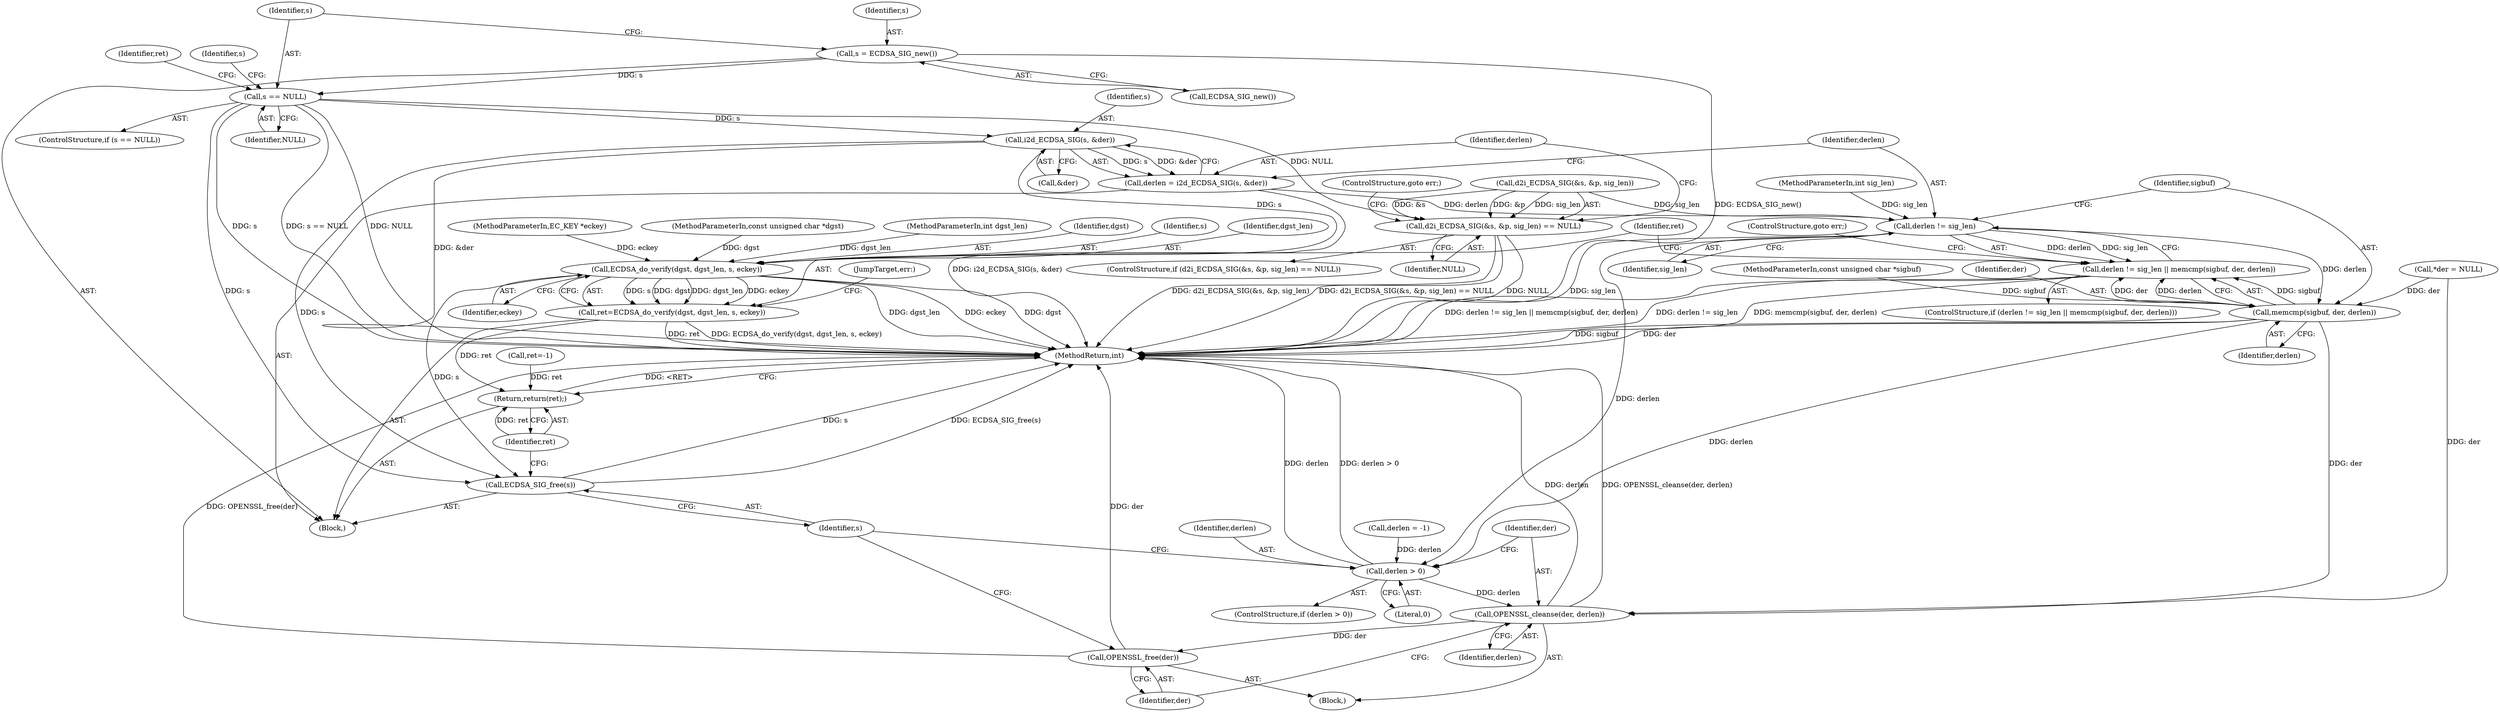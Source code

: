digraph "0_openssl_684400ce192dac51df3d3e92b61830a6ef90be3e_1@pointer" {
"1000128" [label="(Call,s = ECDSA_SIG_new())"];
"1000132" [label="(Call,s == NULL)"];
"1000138" [label="(Call,d2i_ECDSA_SIG(&s, &p, sig_len) == NULL)"];
"1000149" [label="(Call,i2d_ECDSA_SIG(s, &der))"];
"1000147" [label="(Call,derlen = i2d_ECDSA_SIG(s, &der))"];
"1000155" [label="(Call,derlen != sig_len)"];
"1000154" [label="(Call,derlen != sig_len || memcmp(sigbuf, der, derlen))"];
"1000158" [label="(Call,memcmp(sigbuf, der, derlen))"];
"1000172" [label="(Call,derlen > 0)"];
"1000176" [label="(Call,OPENSSL_cleanse(der, derlen))"];
"1000179" [label="(Call,OPENSSL_free(der))"];
"1000165" [label="(Call,ECDSA_do_verify(dgst, dgst_len, s, eckey))"];
"1000163" [label="(Call,ret=ECDSA_do_verify(dgst, dgst_len, s, eckey))"];
"1000183" [label="(Return,return(ret);)"];
"1000181" [label="(Call,ECDSA_SIG_free(s))"];
"1000183" [label="(Return,return(ret);)"];
"1000130" [label="(Call,ECDSA_SIG_new())"];
"1000129" [label="(Identifier,s)"];
"1000149" [label="(Call,i2d_ECDSA_SIG(s, &der))"];
"1000139" [label="(Call,d2i_ECDSA_SIG(&s, &p, sig_len))"];
"1000158" [label="(Call,memcmp(sigbuf, der, derlen))"];
"1000161" [label="(Identifier,derlen)"];
"1000119" [label="(Call,derlen = -1)"];
"1000175" [label="(Block,)"];
"1000170" [label="(JumpTarget,err:)"];
"1000165" [label="(Call,ECDSA_do_verify(dgst, dgst_len, s, eckey))"];
"1000163" [label="(Call,ret=ECDSA_do_verify(dgst, dgst_len, s, eckey))"];
"1000169" [label="(Identifier,eckey)"];
"1000160" [label="(Identifier,der)"];
"1000106" [label="(MethodParameterIn,int sig_len)"];
"1000159" [label="(Identifier,sigbuf)"];
"1000172" [label="(Call,derlen > 0)"];
"1000162" [label="(ControlStructure,goto err;)"];
"1000105" [label="(MethodParameterIn,const unsigned char *sigbuf)"];
"1000132" [label="(Call,s == NULL)"];
"1000156" [label="(Identifier,derlen)"];
"1000167" [label="(Identifier,dgst_len)"];
"1000157" [label="(Identifier,sig_len)"];
"1000180" [label="(Identifier,der)"];
"1000103" [label="(MethodParameterIn,const unsigned char *dgst)"];
"1000108" [label="(Block,)"];
"1000134" [label="(Identifier,NULL)"];
"1000115" [label="(Call,*der = NULL)"];
"1000171" [label="(ControlStructure,if (derlen > 0))"];
"1000155" [label="(Call,derlen != sig_len)"];
"1000173" [label="(Identifier,derlen)"];
"1000104" [label="(MethodParameterIn,int dgst_len)"];
"1000153" [label="(ControlStructure,if (derlen != sig_len || memcmp(sigbuf, der, derlen)))"];
"1000147" [label="(Call,derlen = i2d_ECDSA_SIG(s, &der))"];
"1000185" [label="(MethodReturn,int)"];
"1000141" [label="(Identifier,s)"];
"1000176" [label="(Call,OPENSSL_cleanse(der, derlen))"];
"1000174" [label="(Literal,0)"];
"1000150" [label="(Identifier,s)"];
"1000181" [label="(Call,ECDSA_SIG_free(s))"];
"1000166" [label="(Identifier,dgst)"];
"1000168" [label="(Identifier,s)"];
"1000128" [label="(Call,s = ECDSA_SIG_new())"];
"1000136" [label="(Identifier,ret)"];
"1000124" [label="(Call,ret=-1)"];
"1000133" [label="(Identifier,s)"];
"1000107" [label="(MethodParameterIn,EC_KEY *eckey)"];
"1000184" [label="(Identifier,ret)"];
"1000178" [label="(Identifier,derlen)"];
"1000177" [label="(Identifier,der)"];
"1000138" [label="(Call,d2i_ECDSA_SIG(&s, &p, sig_len) == NULL)"];
"1000164" [label="(Identifier,ret)"];
"1000131" [label="(ControlStructure,if (s == NULL))"];
"1000182" [label="(Identifier,s)"];
"1000179" [label="(Call,OPENSSL_free(der))"];
"1000137" [label="(ControlStructure,if (d2i_ECDSA_SIG(&s, &p, sig_len) == NULL))"];
"1000146" [label="(ControlStructure,goto err;)"];
"1000148" [label="(Identifier,derlen)"];
"1000154" [label="(Call,derlen != sig_len || memcmp(sigbuf, der, derlen))"];
"1000145" [label="(Identifier,NULL)"];
"1000151" [label="(Call,&der)"];
"1000128" -> "1000108"  [label="AST: "];
"1000128" -> "1000130"  [label="CFG: "];
"1000129" -> "1000128"  [label="AST: "];
"1000130" -> "1000128"  [label="AST: "];
"1000133" -> "1000128"  [label="CFG: "];
"1000128" -> "1000185"  [label="DDG: ECDSA_SIG_new()"];
"1000128" -> "1000132"  [label="DDG: s"];
"1000132" -> "1000131"  [label="AST: "];
"1000132" -> "1000134"  [label="CFG: "];
"1000133" -> "1000132"  [label="AST: "];
"1000134" -> "1000132"  [label="AST: "];
"1000136" -> "1000132"  [label="CFG: "];
"1000141" -> "1000132"  [label="CFG: "];
"1000132" -> "1000185"  [label="DDG: s == NULL"];
"1000132" -> "1000185"  [label="DDG: NULL"];
"1000132" -> "1000185"  [label="DDG: s"];
"1000132" -> "1000138"  [label="DDG: NULL"];
"1000132" -> "1000149"  [label="DDG: s"];
"1000132" -> "1000181"  [label="DDG: s"];
"1000138" -> "1000137"  [label="AST: "];
"1000138" -> "1000145"  [label="CFG: "];
"1000139" -> "1000138"  [label="AST: "];
"1000145" -> "1000138"  [label="AST: "];
"1000146" -> "1000138"  [label="CFG: "];
"1000148" -> "1000138"  [label="CFG: "];
"1000138" -> "1000185"  [label="DDG: NULL"];
"1000138" -> "1000185"  [label="DDG: d2i_ECDSA_SIG(&s, &p, sig_len)"];
"1000138" -> "1000185"  [label="DDG: d2i_ECDSA_SIG(&s, &p, sig_len) == NULL"];
"1000139" -> "1000138"  [label="DDG: &s"];
"1000139" -> "1000138"  [label="DDG: &p"];
"1000139" -> "1000138"  [label="DDG: sig_len"];
"1000149" -> "1000147"  [label="AST: "];
"1000149" -> "1000151"  [label="CFG: "];
"1000150" -> "1000149"  [label="AST: "];
"1000151" -> "1000149"  [label="AST: "];
"1000147" -> "1000149"  [label="CFG: "];
"1000149" -> "1000185"  [label="DDG: &der"];
"1000149" -> "1000147"  [label="DDG: s"];
"1000149" -> "1000147"  [label="DDG: &der"];
"1000149" -> "1000165"  [label="DDG: s"];
"1000149" -> "1000181"  [label="DDG: s"];
"1000147" -> "1000108"  [label="AST: "];
"1000148" -> "1000147"  [label="AST: "];
"1000156" -> "1000147"  [label="CFG: "];
"1000147" -> "1000185"  [label="DDG: i2d_ECDSA_SIG(s, &der)"];
"1000147" -> "1000155"  [label="DDG: derlen"];
"1000155" -> "1000154"  [label="AST: "];
"1000155" -> "1000157"  [label="CFG: "];
"1000156" -> "1000155"  [label="AST: "];
"1000157" -> "1000155"  [label="AST: "];
"1000159" -> "1000155"  [label="CFG: "];
"1000154" -> "1000155"  [label="CFG: "];
"1000155" -> "1000185"  [label="DDG: sig_len"];
"1000155" -> "1000154"  [label="DDG: derlen"];
"1000155" -> "1000154"  [label="DDG: sig_len"];
"1000139" -> "1000155"  [label="DDG: sig_len"];
"1000106" -> "1000155"  [label="DDG: sig_len"];
"1000155" -> "1000158"  [label="DDG: derlen"];
"1000155" -> "1000172"  [label="DDG: derlen"];
"1000154" -> "1000153"  [label="AST: "];
"1000154" -> "1000158"  [label="CFG: "];
"1000158" -> "1000154"  [label="AST: "];
"1000162" -> "1000154"  [label="CFG: "];
"1000164" -> "1000154"  [label="CFG: "];
"1000154" -> "1000185"  [label="DDG: derlen != sig_len || memcmp(sigbuf, der, derlen)"];
"1000154" -> "1000185"  [label="DDG: derlen != sig_len"];
"1000154" -> "1000185"  [label="DDG: memcmp(sigbuf, der, derlen)"];
"1000158" -> "1000154"  [label="DDG: sigbuf"];
"1000158" -> "1000154"  [label="DDG: der"];
"1000158" -> "1000154"  [label="DDG: derlen"];
"1000158" -> "1000161"  [label="CFG: "];
"1000159" -> "1000158"  [label="AST: "];
"1000160" -> "1000158"  [label="AST: "];
"1000161" -> "1000158"  [label="AST: "];
"1000158" -> "1000185"  [label="DDG: der"];
"1000158" -> "1000185"  [label="DDG: sigbuf"];
"1000105" -> "1000158"  [label="DDG: sigbuf"];
"1000115" -> "1000158"  [label="DDG: der"];
"1000158" -> "1000172"  [label="DDG: derlen"];
"1000158" -> "1000176"  [label="DDG: der"];
"1000172" -> "1000171"  [label="AST: "];
"1000172" -> "1000174"  [label="CFG: "];
"1000173" -> "1000172"  [label="AST: "];
"1000174" -> "1000172"  [label="AST: "];
"1000177" -> "1000172"  [label="CFG: "];
"1000182" -> "1000172"  [label="CFG: "];
"1000172" -> "1000185"  [label="DDG: derlen > 0"];
"1000172" -> "1000185"  [label="DDG: derlen"];
"1000119" -> "1000172"  [label="DDG: derlen"];
"1000172" -> "1000176"  [label="DDG: derlen"];
"1000176" -> "1000175"  [label="AST: "];
"1000176" -> "1000178"  [label="CFG: "];
"1000177" -> "1000176"  [label="AST: "];
"1000178" -> "1000176"  [label="AST: "];
"1000180" -> "1000176"  [label="CFG: "];
"1000176" -> "1000185"  [label="DDG: derlen"];
"1000176" -> "1000185"  [label="DDG: OPENSSL_cleanse(der, derlen)"];
"1000115" -> "1000176"  [label="DDG: der"];
"1000176" -> "1000179"  [label="DDG: der"];
"1000179" -> "1000175"  [label="AST: "];
"1000179" -> "1000180"  [label="CFG: "];
"1000180" -> "1000179"  [label="AST: "];
"1000182" -> "1000179"  [label="CFG: "];
"1000179" -> "1000185"  [label="DDG: OPENSSL_free(der)"];
"1000179" -> "1000185"  [label="DDG: der"];
"1000165" -> "1000163"  [label="AST: "];
"1000165" -> "1000169"  [label="CFG: "];
"1000166" -> "1000165"  [label="AST: "];
"1000167" -> "1000165"  [label="AST: "];
"1000168" -> "1000165"  [label="AST: "];
"1000169" -> "1000165"  [label="AST: "];
"1000163" -> "1000165"  [label="CFG: "];
"1000165" -> "1000185"  [label="DDG: eckey"];
"1000165" -> "1000185"  [label="DDG: dgst"];
"1000165" -> "1000185"  [label="DDG: dgst_len"];
"1000165" -> "1000163"  [label="DDG: dgst"];
"1000165" -> "1000163"  [label="DDG: dgst_len"];
"1000165" -> "1000163"  [label="DDG: s"];
"1000165" -> "1000163"  [label="DDG: eckey"];
"1000103" -> "1000165"  [label="DDG: dgst"];
"1000104" -> "1000165"  [label="DDG: dgst_len"];
"1000107" -> "1000165"  [label="DDG: eckey"];
"1000165" -> "1000181"  [label="DDG: s"];
"1000163" -> "1000108"  [label="AST: "];
"1000164" -> "1000163"  [label="AST: "];
"1000170" -> "1000163"  [label="CFG: "];
"1000163" -> "1000185"  [label="DDG: ret"];
"1000163" -> "1000185"  [label="DDG: ECDSA_do_verify(dgst, dgst_len, s, eckey)"];
"1000163" -> "1000183"  [label="DDG: ret"];
"1000183" -> "1000108"  [label="AST: "];
"1000183" -> "1000184"  [label="CFG: "];
"1000184" -> "1000183"  [label="AST: "];
"1000185" -> "1000183"  [label="CFG: "];
"1000183" -> "1000185"  [label="DDG: <RET>"];
"1000184" -> "1000183"  [label="DDG: ret"];
"1000124" -> "1000183"  [label="DDG: ret"];
"1000181" -> "1000108"  [label="AST: "];
"1000181" -> "1000182"  [label="CFG: "];
"1000182" -> "1000181"  [label="AST: "];
"1000184" -> "1000181"  [label="CFG: "];
"1000181" -> "1000185"  [label="DDG: ECDSA_SIG_free(s)"];
"1000181" -> "1000185"  [label="DDG: s"];
}
